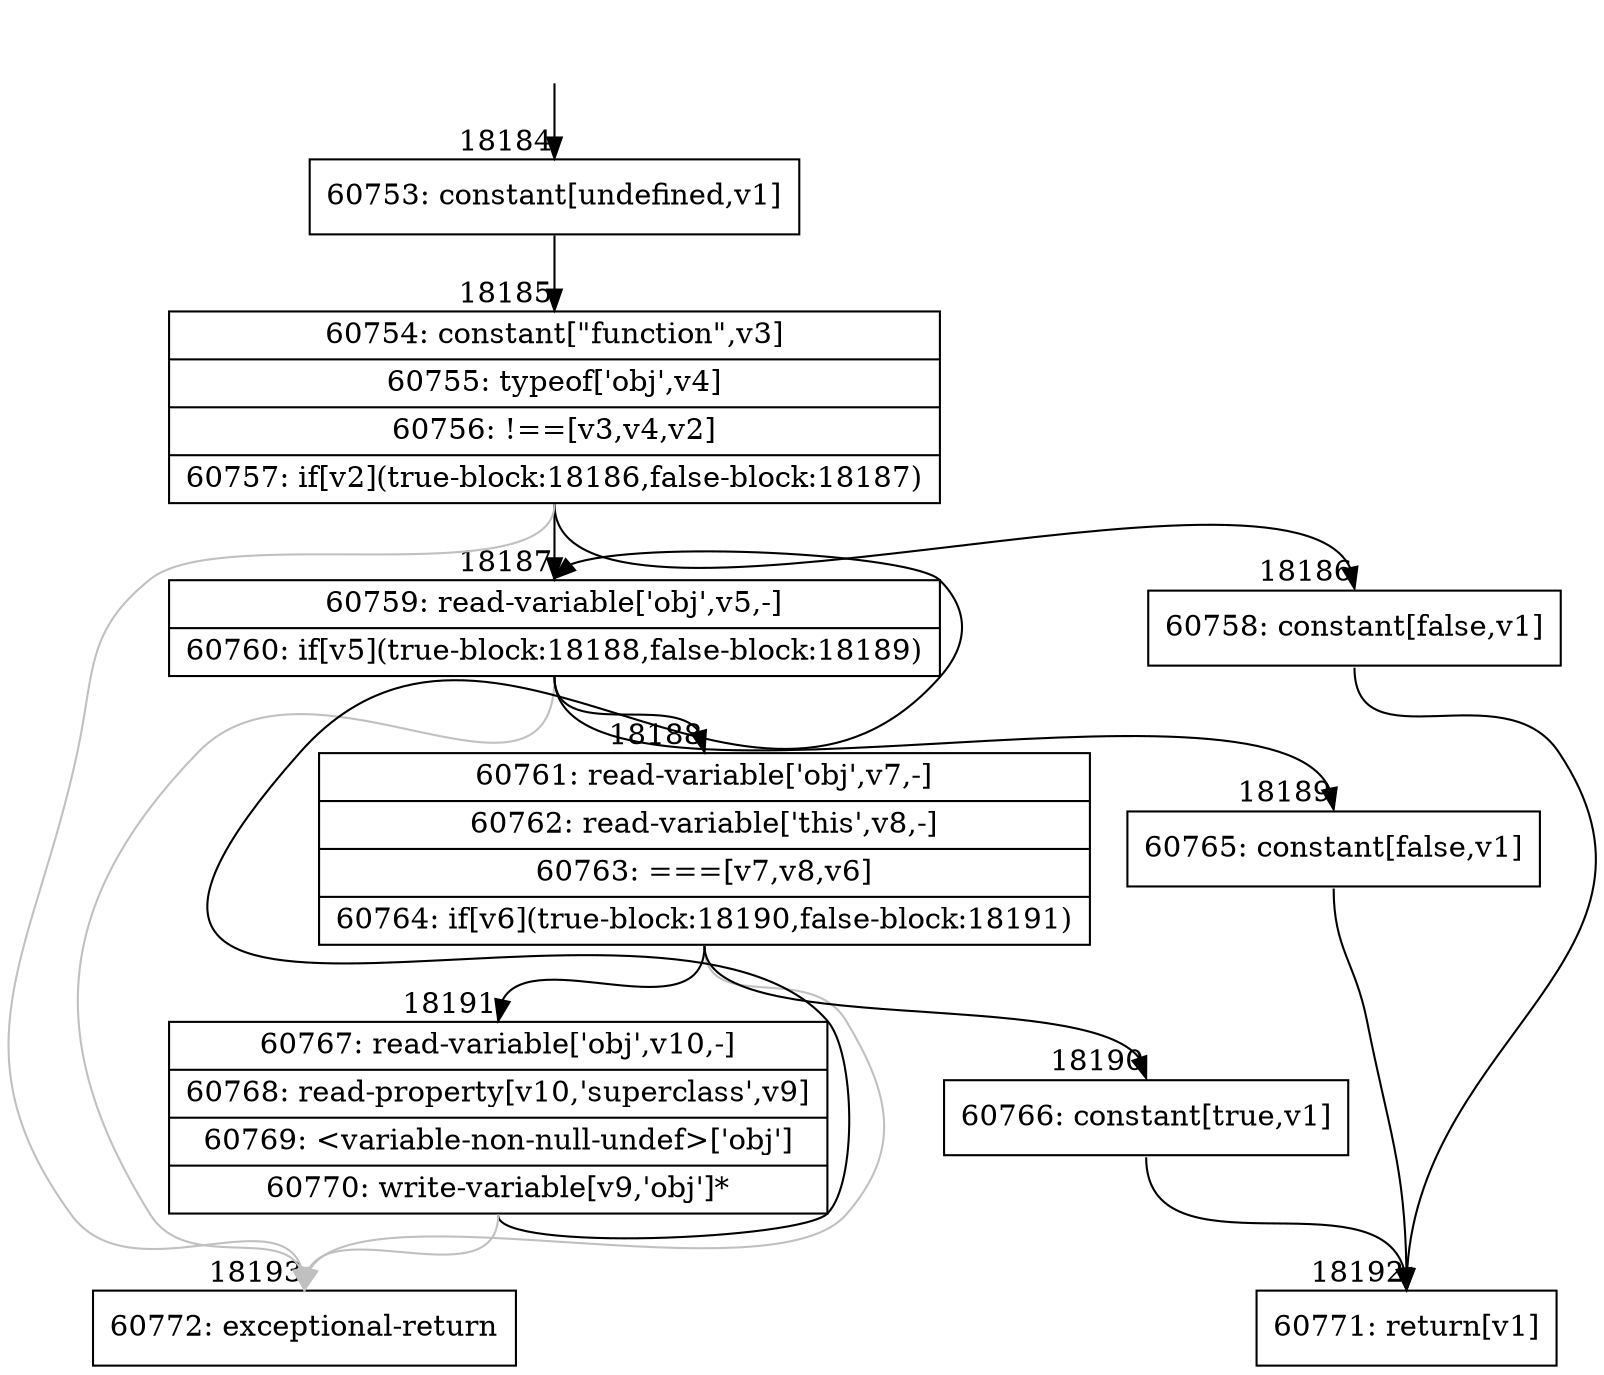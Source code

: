 digraph {
rankdir="TD"
BB_entry1564[shape=none,label=""];
BB_entry1564 -> BB18184 [tailport=s, headport=n, headlabel="    18184"]
BB18184 [shape=record label="{60753: constant[undefined,v1]}" ] 
BB18184 -> BB18185 [tailport=s, headport=n, headlabel="      18185"]
BB18185 [shape=record label="{60754: constant[\"function\",v3]|60755: typeof['obj',v4]|60756: !==[v3,v4,v2]|60757: if[v2](true-block:18186,false-block:18187)}" ] 
BB18185 -> BB18186 [tailport=s, headport=n, headlabel="      18186"]
BB18185 -> BB18187 [tailport=s, headport=n, headlabel="      18187"]
BB18185 -> BB18193 [tailport=s, headport=n, color=gray, headlabel="      18193"]
BB18186 [shape=record label="{60758: constant[false,v1]}" ] 
BB18186 -> BB18192 [tailport=s, headport=n, headlabel="      18192"]
BB18187 [shape=record label="{60759: read-variable['obj',v5,-]|60760: if[v5](true-block:18188,false-block:18189)}" ] 
BB18187 -> BB18188 [tailport=s, headport=n, headlabel="      18188"]
BB18187 -> BB18189 [tailport=s, headport=n, headlabel="      18189"]
BB18187 -> BB18193 [tailport=s, headport=n, color=gray]
BB18188 [shape=record label="{60761: read-variable['obj',v7,-]|60762: read-variable['this',v8,-]|60763: ===[v7,v8,v6]|60764: if[v6](true-block:18190,false-block:18191)}" ] 
BB18188 -> BB18190 [tailport=s, headport=n, headlabel="      18190"]
BB18188 -> BB18191 [tailport=s, headport=n, headlabel="      18191"]
BB18188 -> BB18193 [tailport=s, headport=n, color=gray]
BB18189 [shape=record label="{60765: constant[false,v1]}" ] 
BB18189 -> BB18192 [tailport=s, headport=n]
BB18190 [shape=record label="{60766: constant[true,v1]}" ] 
BB18190 -> BB18192 [tailport=s, headport=n]
BB18191 [shape=record label="{60767: read-variable['obj',v10,-]|60768: read-property[v10,'superclass',v9]|60769: \<variable-non-null-undef\>['obj']|60770: write-variable[v9,'obj']*}" ] 
BB18191 -> BB18187 [tailport=s, headport=n]
BB18191 -> BB18193 [tailport=s, headport=n, color=gray]
BB18192 [shape=record label="{60771: return[v1]}" ] 
BB18193 [shape=record label="{60772: exceptional-return}" ] 
//#$~ 34306
}
